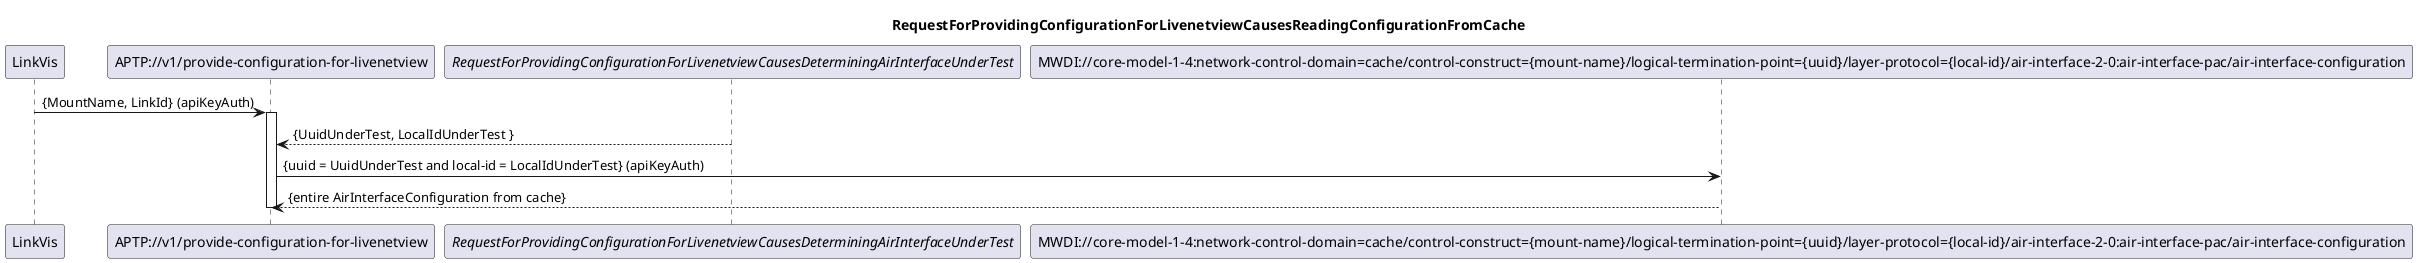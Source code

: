 @startuml 302_ReadingConfigFromCache
skinparam responseMessageBelowArrow true

title
RequestForProvidingConfigurationForLivenetviewCausesReadingConfigurationFromCache
end title

participant "LinkVis" as LinkVis
participant "APTP://v1/provide-configuration-for-livenetview" as APTP_Config
participant "<i>RequestForProvidingConfigurationForLivenetviewCausesDeterminingAirInterfaceUnderTest</i>" as UnderTest
participant "MWDI://core-model-1-4:network-control-domain=cache/control-construct={mount-name}/logical-termination-point={uuid}/layer-protocol={local-id}/air-interface-2-0:air-interface-pac/air-interface-configuration" as MwdiConfig

LinkVis -> APTP_Config: {MountName, LinkId} (apiKeyAuth)
activate APTP_Config
UnderTest --> APTP_Config: {UuidUnderTest, LocalIdUnderTest }
APTP_Config -> MwdiConfig: {uuid = UuidUnderTest and local-id = LocalIdUnderTest} (apiKeyAuth)
MwdiConfig --> APTP_Config: {entire AirInterfaceConfiguration from cache}

deactivate APTP_Config

@enduml